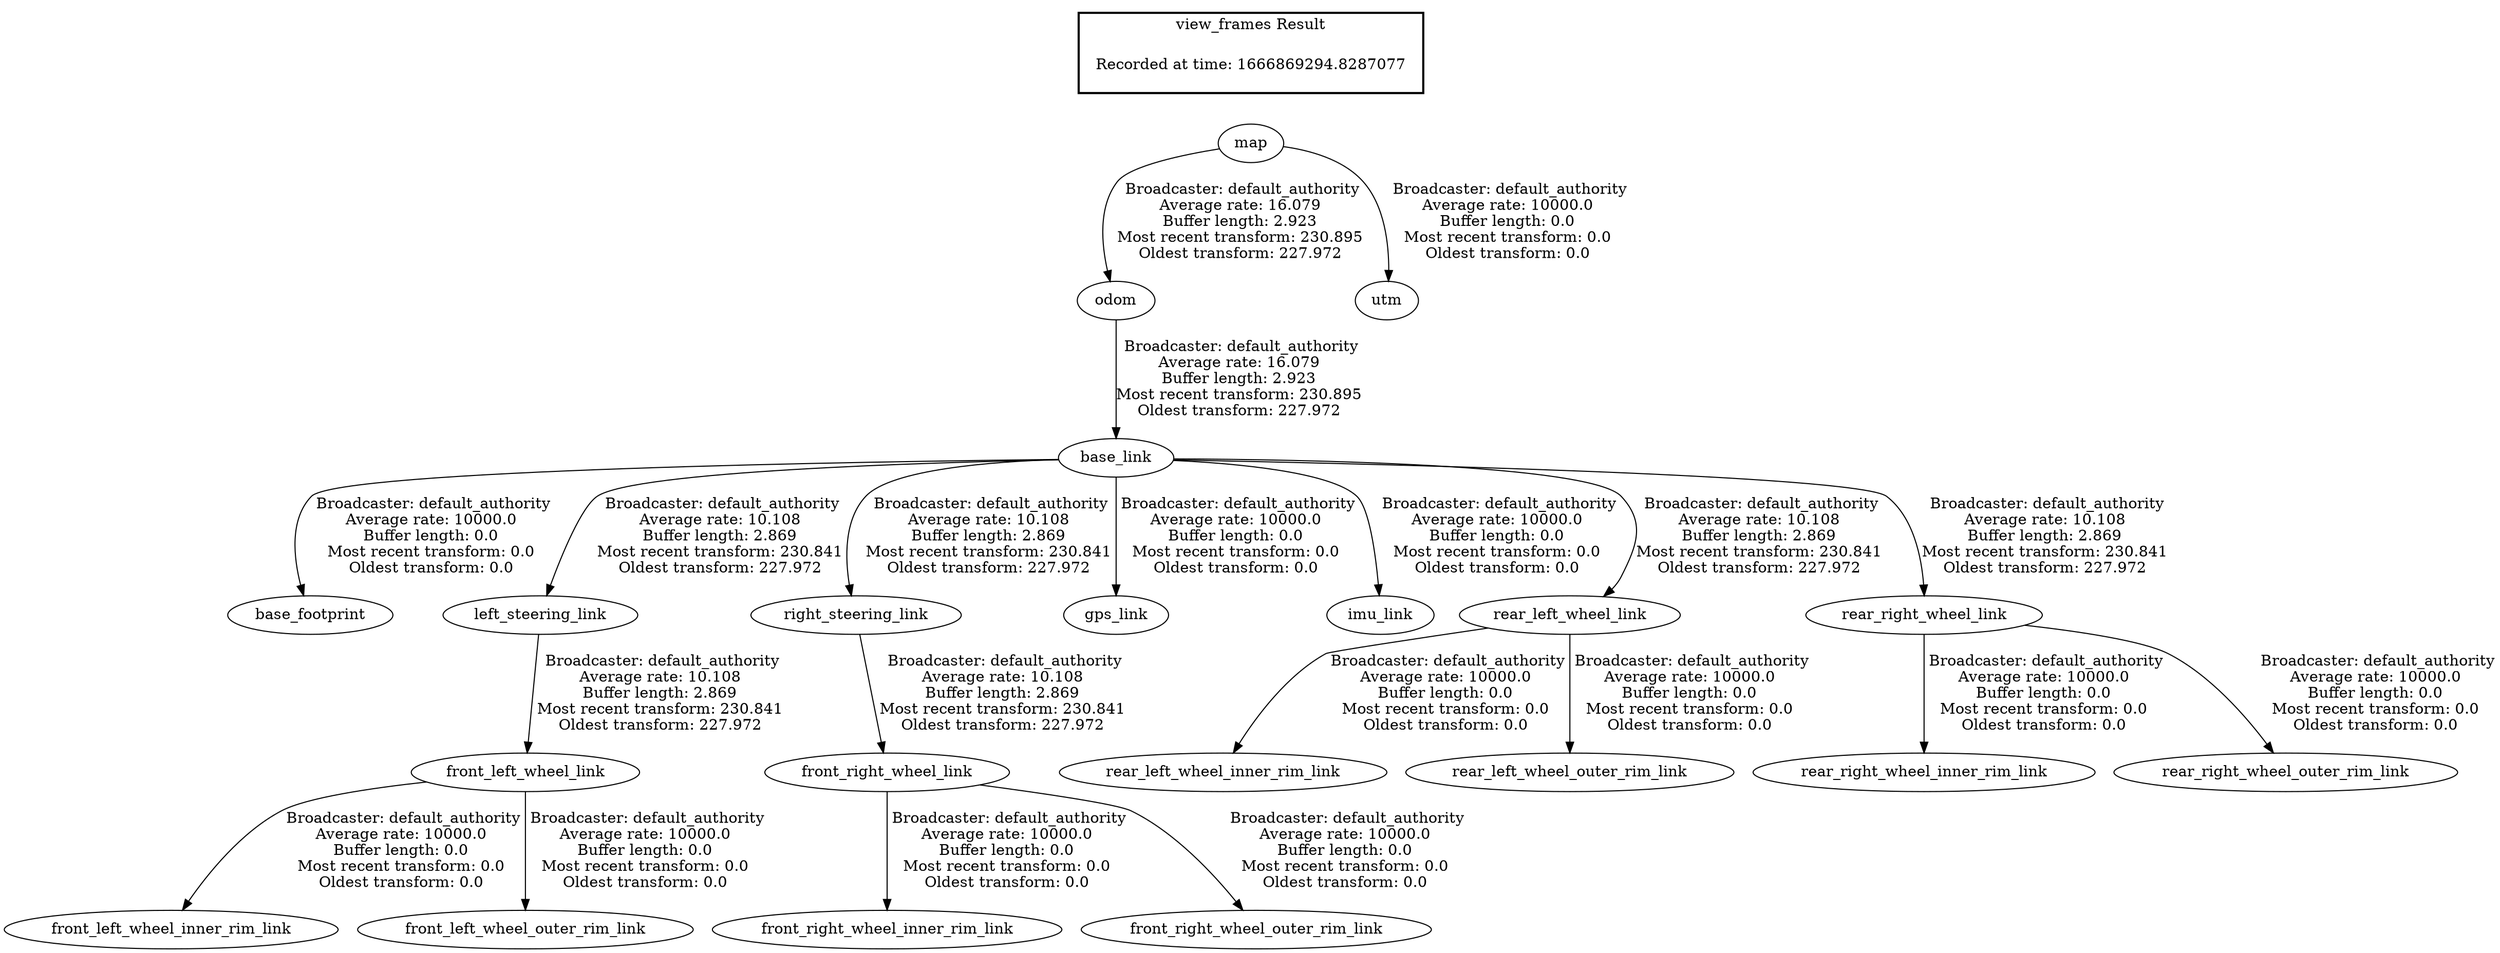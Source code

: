 digraph G {
"map" -> "odom"[label=" Broadcaster: default_authority\nAverage rate: 16.079\nBuffer length: 2.923\nMost recent transform: 230.895\nOldest transform: 227.972\n"];
"base_link" -> "base_footprint"[label=" Broadcaster: default_authority\nAverage rate: 10000.0\nBuffer length: 0.0\nMost recent transform: 0.0\nOldest transform: 0.0\n"];
"odom" -> "base_link"[label=" Broadcaster: default_authority\nAverage rate: 16.079\nBuffer length: 2.923\nMost recent transform: 230.895\nOldest transform: 227.972\n"];
"front_left_wheel_link" -> "front_left_wheel_inner_rim_link"[label=" Broadcaster: default_authority\nAverage rate: 10000.0\nBuffer length: 0.0\nMost recent transform: 0.0\nOldest transform: 0.0\n"];
"left_steering_link" -> "front_left_wheel_link"[label=" Broadcaster: default_authority\nAverage rate: 10.108\nBuffer length: 2.869\nMost recent transform: 230.841\nOldest transform: 227.972\n"];
"front_left_wheel_link" -> "front_left_wheel_outer_rim_link"[label=" Broadcaster: default_authority\nAverage rate: 10000.0\nBuffer length: 0.0\nMost recent transform: 0.0\nOldest transform: 0.0\n"];
"front_right_wheel_link" -> "front_right_wheel_inner_rim_link"[label=" Broadcaster: default_authority\nAverage rate: 10000.0\nBuffer length: 0.0\nMost recent transform: 0.0\nOldest transform: 0.0\n"];
"right_steering_link" -> "front_right_wheel_link"[label=" Broadcaster: default_authority\nAverage rate: 10.108\nBuffer length: 2.869\nMost recent transform: 230.841\nOldest transform: 227.972\n"];
"front_right_wheel_link" -> "front_right_wheel_outer_rim_link"[label=" Broadcaster: default_authority\nAverage rate: 10000.0\nBuffer length: 0.0\nMost recent transform: 0.0\nOldest transform: 0.0\n"];
"base_link" -> "gps_link"[label=" Broadcaster: default_authority\nAverage rate: 10000.0\nBuffer length: 0.0\nMost recent transform: 0.0\nOldest transform: 0.0\n"];
"base_link" -> "imu_link"[label=" Broadcaster: default_authority\nAverage rate: 10000.0\nBuffer length: 0.0\nMost recent transform: 0.0\nOldest transform: 0.0\n"];
"rear_left_wheel_link" -> "rear_left_wheel_inner_rim_link"[label=" Broadcaster: default_authority\nAverage rate: 10000.0\nBuffer length: 0.0\nMost recent transform: 0.0\nOldest transform: 0.0\n"];
"base_link" -> "rear_left_wheel_link"[label=" Broadcaster: default_authority\nAverage rate: 10.108\nBuffer length: 2.869\nMost recent transform: 230.841\nOldest transform: 227.972\n"];
"rear_left_wheel_link" -> "rear_left_wheel_outer_rim_link"[label=" Broadcaster: default_authority\nAverage rate: 10000.0\nBuffer length: 0.0\nMost recent transform: 0.0\nOldest transform: 0.0\n"];
"rear_right_wheel_link" -> "rear_right_wheel_inner_rim_link"[label=" Broadcaster: default_authority\nAverage rate: 10000.0\nBuffer length: 0.0\nMost recent transform: 0.0\nOldest transform: 0.0\n"];
"base_link" -> "rear_right_wheel_link"[label=" Broadcaster: default_authority\nAverage rate: 10.108\nBuffer length: 2.869\nMost recent transform: 230.841\nOldest transform: 227.972\n"];
"rear_right_wheel_link" -> "rear_right_wheel_outer_rim_link"[label=" Broadcaster: default_authority\nAverage rate: 10000.0\nBuffer length: 0.0\nMost recent transform: 0.0\nOldest transform: 0.0\n"];
"base_link" -> "left_steering_link"[label=" Broadcaster: default_authority\nAverage rate: 10.108\nBuffer length: 2.869\nMost recent transform: 230.841\nOldest transform: 227.972\n"];
"base_link" -> "right_steering_link"[label=" Broadcaster: default_authority\nAverage rate: 10.108\nBuffer length: 2.869\nMost recent transform: 230.841\nOldest transform: 227.972\n"];
"map" -> "utm"[label=" Broadcaster: default_authority\nAverage rate: 10000.0\nBuffer length: 0.0\nMost recent transform: 0.0\nOldest transform: 0.0\n"];
edge [style=invis];
 subgraph cluster_legend { style=bold; color=black; label ="view_frames Result";
"Recorded at time: 1666869294.8287077"[ shape=plaintext ] ;
}->"map";
}